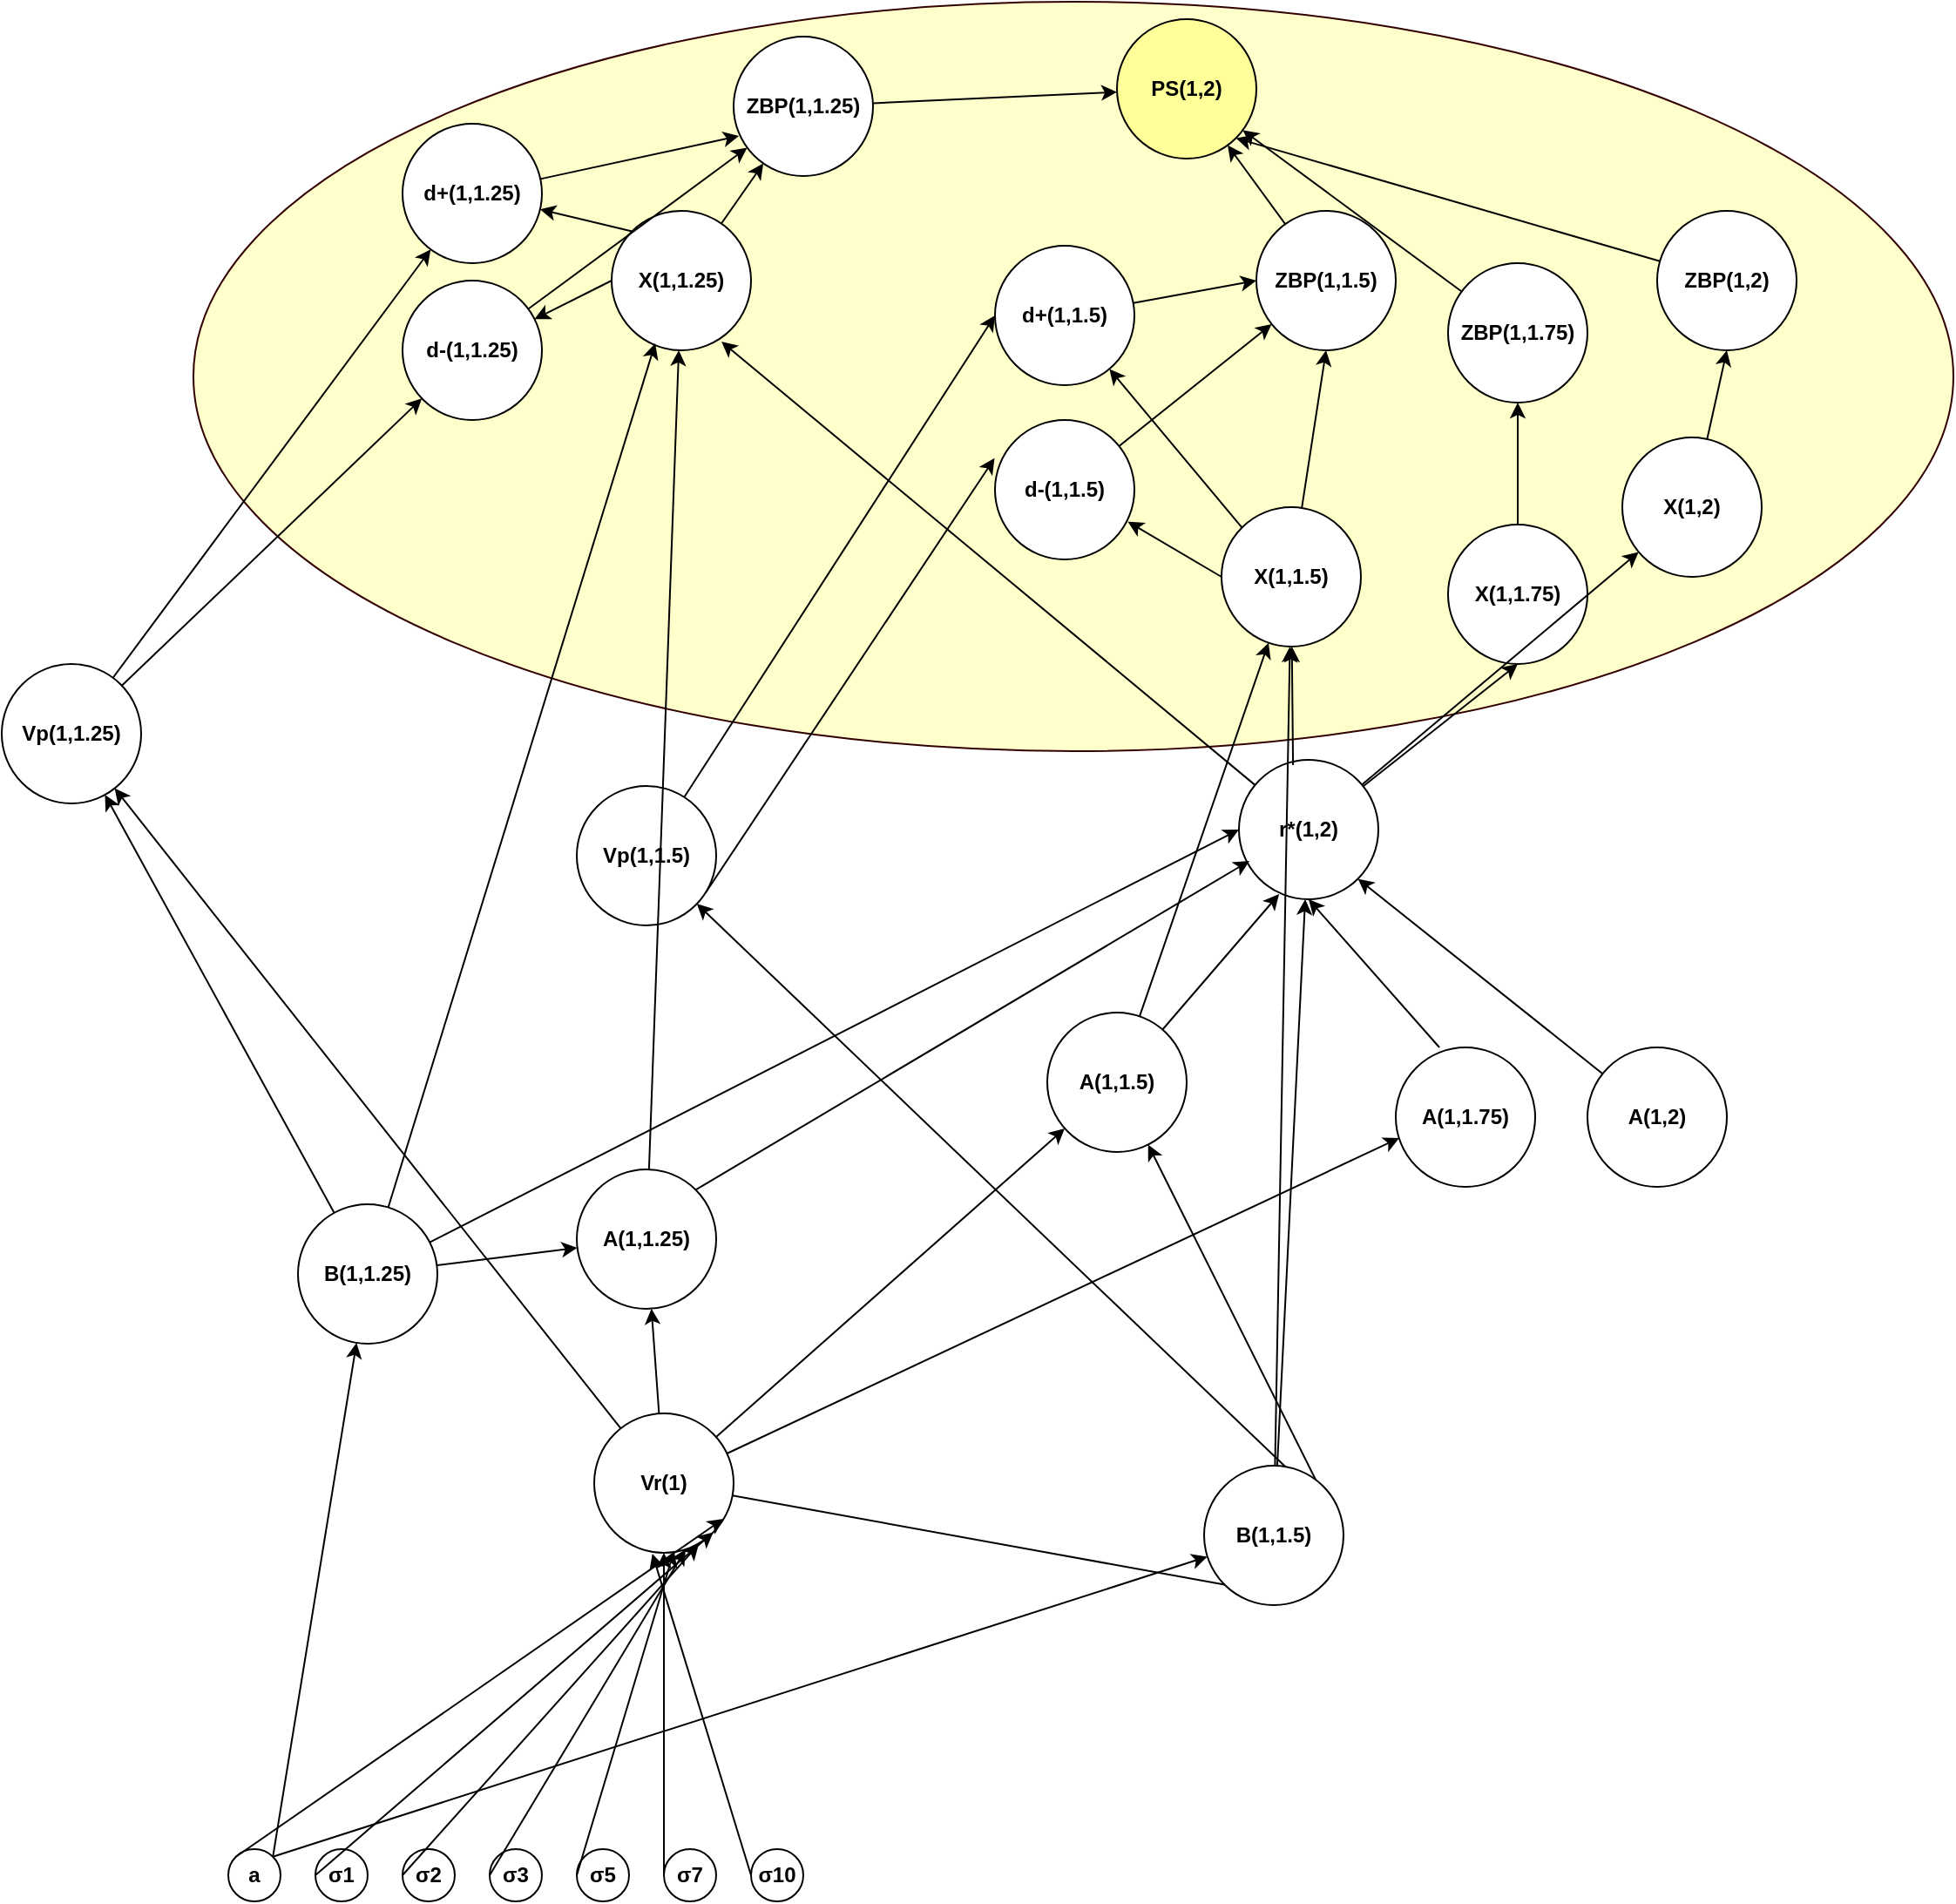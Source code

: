<mxfile version="16.5.6" type="github">
  <diagram id="sQaZvpmD9Vb4IK_bRdnI" name="Page-1">
    <mxGraphModel dx="2782" dy="934" grid="1" gridSize="10" guides="1" tooltips="1" connect="1" arrows="1" fold="1" page="1" pageScale="1" pageWidth="827" pageHeight="1169" math="0" shadow="0">
      <root>
        <mxCell id="0" />
        <mxCell id="1" parent="0" />
        <mxCell id="WPz7rCcN_9NmkIdG12OI-114" value="" style="ellipse;whiteSpace=wrap;html=1;strokeColor=#330000;fillColor=#FFFFCC;" vertex="1" parent="1">
          <mxGeometry x="-150" y="70" width="1010" height="430" as="geometry" />
        </mxCell>
        <mxCell id="WPz7rCcN_9NmkIdG12OI-1" value="PS(1,2)" style="ellipse;whiteSpace=wrap;html=1;aspect=fixed;fontStyle=1;fillColor=#FFFF99;" vertex="1" parent="1">
          <mxGeometry x="380" y="80" width="80" height="80" as="geometry" />
        </mxCell>
        <mxCell id="WPz7rCcN_9NmkIdG12OI-2" value="ZBP(1,1.25)" style="ellipse;whiteSpace=wrap;html=1;aspect=fixed;fontStyle=1" vertex="1" parent="1">
          <mxGeometry x="160" y="90" width="80" height="80" as="geometry" />
        </mxCell>
        <mxCell id="WPz7rCcN_9NmkIdG12OI-3" value="ZBP(1,1.5)" style="ellipse;whiteSpace=wrap;html=1;aspect=fixed;fontStyle=1" vertex="1" parent="1">
          <mxGeometry x="460" y="190" width="80" height="80" as="geometry" />
        </mxCell>
        <mxCell id="WPz7rCcN_9NmkIdG12OI-4" value="ZBP(1,1.75)" style="ellipse;whiteSpace=wrap;html=1;aspect=fixed;fontStyle=1" vertex="1" parent="1">
          <mxGeometry x="570" y="220" width="80" height="80" as="geometry" />
        </mxCell>
        <mxCell id="WPz7rCcN_9NmkIdG12OI-5" value="ZBP(1,2)" style="ellipse;whiteSpace=wrap;html=1;aspect=fixed;fontStyle=1" vertex="1" parent="1">
          <mxGeometry x="690" y="190" width="80" height="80" as="geometry" />
        </mxCell>
        <mxCell id="WPz7rCcN_9NmkIdG12OI-10" value="X(1,1.25)" style="ellipse;whiteSpace=wrap;html=1;aspect=fixed;fontStyle=1" vertex="1" parent="1">
          <mxGeometry x="90" y="190" width="80" height="80" as="geometry" />
        </mxCell>
        <mxCell id="WPz7rCcN_9NmkIdG12OI-11" value="X(1,1.5)" style="ellipse;whiteSpace=wrap;html=1;aspect=fixed;fontStyle=1" vertex="1" parent="1">
          <mxGeometry x="440" y="360" width="80" height="80" as="geometry" />
        </mxCell>
        <mxCell id="WPz7rCcN_9NmkIdG12OI-12" value="X(1,1.75)" style="ellipse;whiteSpace=wrap;html=1;aspect=fixed;fontStyle=1" vertex="1" parent="1">
          <mxGeometry x="570" y="370" width="80" height="80" as="geometry" />
        </mxCell>
        <mxCell id="WPz7rCcN_9NmkIdG12OI-13" value="X(1,2)" style="ellipse;whiteSpace=wrap;html=1;aspect=fixed;fontStyle=1;fillColor=#FFFFFF;" vertex="1" parent="1">
          <mxGeometry x="670" y="320" width="80" height="80" as="geometry" />
        </mxCell>
        <mxCell id="WPz7rCcN_9NmkIdG12OI-18" value="r*(1,2)" style="ellipse;whiteSpace=wrap;html=1;aspect=fixed;fontStyle=1" vertex="1" parent="1">
          <mxGeometry x="450" y="505" width="80" height="80" as="geometry" />
        </mxCell>
        <mxCell id="WPz7rCcN_9NmkIdG12OI-24" value="" style="endArrow=classic;html=1;rounded=0;entryX=0.788;entryY=0.938;entryDx=0;entryDy=0;entryPerimeter=0;" edge="1" parent="1" source="WPz7rCcN_9NmkIdG12OI-18" target="WPz7rCcN_9NmkIdG12OI-10">
          <mxGeometry width="50" height="50" relative="1" as="geometry">
            <mxPoint x="440" y="370" as="sourcePoint" />
            <mxPoint x="390" y="420" as="targetPoint" />
          </mxGeometry>
        </mxCell>
        <mxCell id="WPz7rCcN_9NmkIdG12OI-27" value="" style="endArrow=classic;html=1;rounded=0;entryX=0.5;entryY=1;entryDx=0;entryDy=0;" edge="1" parent="1" source="WPz7rCcN_9NmkIdG12OI-18" target="WPz7rCcN_9NmkIdG12OI-12">
          <mxGeometry width="50" height="50" relative="1" as="geometry">
            <mxPoint x="537.704" y="586.399" as="sourcePoint" />
            <mxPoint x="413.04" y="495.04" as="targetPoint" />
          </mxGeometry>
        </mxCell>
        <mxCell id="WPz7rCcN_9NmkIdG12OI-28" value="" style="endArrow=classic;html=1;rounded=0;exitX=0.388;exitY=0.038;exitDx=0;exitDy=0;exitPerimeter=0;" edge="1" parent="1" source="WPz7rCcN_9NmkIdG12OI-18" target="WPz7rCcN_9NmkIdG12OI-11">
          <mxGeometry width="50" height="50" relative="1" as="geometry">
            <mxPoint x="547.704" y="596.399" as="sourcePoint" />
            <mxPoint x="423.04" y="505.04" as="targetPoint" />
          </mxGeometry>
        </mxCell>
        <mxCell id="WPz7rCcN_9NmkIdG12OI-29" value="" style="endArrow=classic;html=1;rounded=0;" edge="1" parent="1" source="WPz7rCcN_9NmkIdG12OI-18" target="WPz7rCcN_9NmkIdG12OI-13">
          <mxGeometry width="50" height="50" relative="1" as="geometry">
            <mxPoint x="557.704" y="606.399" as="sourcePoint" />
            <mxPoint x="433.04" y="515.04" as="targetPoint" />
          </mxGeometry>
        </mxCell>
        <mxCell id="WPz7rCcN_9NmkIdG12OI-30" value="d+(1,1.25)" style="ellipse;whiteSpace=wrap;html=1;aspect=fixed;fontStyle=1" vertex="1" parent="1">
          <mxGeometry x="-30" y="140" width="80" height="80" as="geometry" />
        </mxCell>
        <mxCell id="WPz7rCcN_9NmkIdG12OI-31" value="d-(1,1.25)" style="ellipse;whiteSpace=wrap;html=1;aspect=fixed;fontStyle=1;direction=south;" vertex="1" parent="1">
          <mxGeometry x="-30" y="230" width="80" height="80" as="geometry" />
        </mxCell>
        <mxCell id="WPz7rCcN_9NmkIdG12OI-32" value="" style="endArrow=classic;html=1;rounded=0;" edge="1" parent="1" source="WPz7rCcN_9NmkIdG12OI-31" target="WPz7rCcN_9NmkIdG12OI-2">
          <mxGeometry width="50" height="50" relative="1" as="geometry">
            <mxPoint x="136.368" y="498.346" as="sourcePoint" />
            <mxPoint x="-60" y="210" as="targetPoint" />
          </mxGeometry>
        </mxCell>
        <mxCell id="WPz7rCcN_9NmkIdG12OI-33" value="" style="endArrow=classic;html=1;rounded=0;entryX=0.038;entryY=0.713;entryDx=0;entryDy=0;entryPerimeter=0;" edge="1" parent="1" source="WPz7rCcN_9NmkIdG12OI-30" target="WPz7rCcN_9NmkIdG12OI-2">
          <mxGeometry width="50" height="50" relative="1" as="geometry">
            <mxPoint x="-98.309" y="526.392" as="sourcePoint" />
            <mxPoint x="-28.284" y="418.284" as="targetPoint" />
          </mxGeometry>
        </mxCell>
        <mxCell id="WPz7rCcN_9NmkIdG12OI-34" value="" style="endArrow=classic;html=1;rounded=0;exitX=0;exitY=0.5;exitDx=0;exitDy=0;" edge="1" parent="1" source="WPz7rCcN_9NmkIdG12OI-10" target="WPz7rCcN_9NmkIdG12OI-31">
          <mxGeometry width="50" height="50" relative="1" as="geometry">
            <mxPoint x="-133.425" y="320.104" as="sourcePoint" />
            <mxPoint x="-26.537" y="199.929" as="targetPoint" />
          </mxGeometry>
        </mxCell>
        <mxCell id="WPz7rCcN_9NmkIdG12OI-35" value="" style="endArrow=classic;html=1;rounded=0;exitX=0;exitY=0;exitDx=0;exitDy=0;" edge="1" parent="1" source="WPz7rCcN_9NmkIdG12OI-10" target="WPz7rCcN_9NmkIdG12OI-30">
          <mxGeometry width="50" height="50" relative="1" as="geometry">
            <mxPoint x="-40" y="390" as="sourcePoint" />
            <mxPoint x="-122.053" y="362.649" as="targetPoint" />
          </mxGeometry>
        </mxCell>
        <mxCell id="WPz7rCcN_9NmkIdG12OI-36" value="Vp(1,1.25)" style="ellipse;whiteSpace=wrap;html=1;aspect=fixed;fontStyle=1" vertex="1" parent="1">
          <mxGeometry x="-260" y="450" width="80" height="80" as="geometry" />
        </mxCell>
        <mxCell id="WPz7rCcN_9NmkIdG12OI-37" value="" style="endArrow=classic;html=1;rounded=0;" edge="1" parent="1" source="WPz7rCcN_9NmkIdG12OI-36" target="WPz7rCcN_9NmkIdG12OI-31">
          <mxGeometry width="50" height="50" relative="1" as="geometry">
            <mxPoint x="-133.425" y="450.174" as="sourcePoint" />
            <mxPoint x="-26.537" y="329.999" as="targetPoint" />
          </mxGeometry>
        </mxCell>
        <mxCell id="WPz7rCcN_9NmkIdG12OI-38" value="" style="endArrow=classic;html=1;rounded=0;" edge="1" parent="1" source="WPz7rCcN_9NmkIdG12OI-36" target="WPz7rCcN_9NmkIdG12OI-30">
          <mxGeometry width="50" height="50" relative="1" as="geometry">
            <mxPoint x="-144.961" y="470.309" as="sourcePoint" />
            <mxPoint x="-155.039" y="389.691" as="targetPoint" />
          </mxGeometry>
        </mxCell>
        <mxCell id="WPz7rCcN_9NmkIdG12OI-41" value="" style="endArrow=classic;html=1;rounded=0;" edge="1" parent="1" source="WPz7rCcN_9NmkIdG12OI-2" target="WPz7rCcN_9NmkIdG12OI-1">
          <mxGeometry width="50" height="50" relative="1" as="geometry">
            <mxPoint x="256.537" y="390.071" as="sourcePoint" />
            <mxPoint x="363.425" y="269.896" as="targetPoint" />
          </mxGeometry>
        </mxCell>
        <mxCell id="WPz7rCcN_9NmkIdG12OI-42" value="" style="endArrow=classic;html=1;rounded=0;" edge="1" parent="1" source="WPz7rCcN_9NmkIdG12OI-3" target="WPz7rCcN_9NmkIdG12OI-1">
          <mxGeometry width="50" height="50" relative="1" as="geometry">
            <mxPoint x="425.023" y="220.677" as="sourcePoint" />
            <mxPoint x="535.034" y="159.426" as="targetPoint" />
          </mxGeometry>
        </mxCell>
        <mxCell id="WPz7rCcN_9NmkIdG12OI-43" value="" style="endArrow=classic;html=1;rounded=0;" edge="1" parent="1" source="WPz7rCcN_9NmkIdG12OI-4" target="WPz7rCcN_9NmkIdG12OI-1">
          <mxGeometry width="50" height="50" relative="1" as="geometry">
            <mxPoint x="530.663" y="281.448" as="sourcePoint" />
            <mxPoint x="559.294" y="178.541" as="targetPoint" />
          </mxGeometry>
        </mxCell>
        <mxCell id="WPz7rCcN_9NmkIdG12OI-44" value="" style="endArrow=classic;html=1;rounded=0;entryX=1;entryY=1;entryDx=0;entryDy=0;" edge="1" parent="1" source="WPz7rCcN_9NmkIdG12OI-5" target="WPz7rCcN_9NmkIdG12OI-1">
          <mxGeometry width="50" height="50" relative="1" as="geometry">
            <mxPoint x="609.337" y="281.448" as="sourcePoint" />
            <mxPoint x="580.706" y="178.541" as="targetPoint" />
          </mxGeometry>
        </mxCell>
        <mxCell id="WPz7rCcN_9NmkIdG12OI-45" value="" style="endArrow=classic;html=1;rounded=0;" edge="1" parent="1" source="WPz7rCcN_9NmkIdG12OI-10" target="WPz7rCcN_9NmkIdG12OI-2">
          <mxGeometry width="50" height="50" relative="1" as="geometry">
            <mxPoint x="-135.897" y="318.077" as="sourcePoint" />
            <mxPoint x="80" y="60" as="targetPoint" />
          </mxGeometry>
        </mxCell>
        <mxCell id="WPz7rCcN_9NmkIdG12OI-46" value="Vr(1)" style="ellipse;whiteSpace=wrap;html=1;aspect=fixed;fontStyle=1" vertex="1" parent="1">
          <mxGeometry x="80" y="880" width="80" height="80" as="geometry" />
        </mxCell>
        <mxCell id="WPz7rCcN_9NmkIdG12OI-48" value="" style="endArrow=classic;html=1;rounded=0;" edge="1" parent="1" source="WPz7rCcN_9NmkIdG12OI-46" target="WPz7rCcN_9NmkIdG12OI-36">
          <mxGeometry width="50" height="50" relative="1" as="geometry">
            <mxPoint x="108.284" y="361.716" as="sourcePoint" />
            <mxPoint x="191.716" y="278.284" as="targetPoint" />
          </mxGeometry>
        </mxCell>
        <mxCell id="WPz7rCcN_9NmkIdG12OI-49" value="" style="endArrow=classic;html=1;rounded=0;" edge="1" parent="1" source="WPz7rCcN_9NmkIdG12OI-47" target="WPz7rCcN_9NmkIdG12OI-36">
          <mxGeometry width="50" height="50" relative="1" as="geometry">
            <mxPoint x="94.95" y="500.32" as="sourcePoint" />
            <mxPoint x="85.287" y="429.649" as="targetPoint" />
          </mxGeometry>
        </mxCell>
        <mxCell id="WPz7rCcN_9NmkIdG12OI-51" value="a" style="ellipse;whiteSpace=wrap;html=1;aspect=fixed;fontStyle=1" vertex="1" parent="1">
          <mxGeometry x="-130" y="1130" width="30" height="30" as="geometry" />
        </mxCell>
        <mxCell id="WPz7rCcN_9NmkIdG12OI-52" value="σ1" style="ellipse;whiteSpace=wrap;html=1;aspect=fixed;fontStyle=1" vertex="1" parent="1">
          <mxGeometry x="-80" y="1130" width="30" height="30" as="geometry" />
        </mxCell>
        <mxCell id="WPz7rCcN_9NmkIdG12OI-53" value="σ2" style="ellipse;whiteSpace=wrap;html=1;aspect=fixed;fontStyle=1" vertex="1" parent="1">
          <mxGeometry x="-30" y="1130" width="30" height="30" as="geometry" />
        </mxCell>
        <mxCell id="WPz7rCcN_9NmkIdG12OI-54" value="σ3" style="ellipse;whiteSpace=wrap;html=1;aspect=fixed;fontStyle=1" vertex="1" parent="1">
          <mxGeometry x="20" y="1130" width="30" height="30" as="geometry" />
        </mxCell>
        <mxCell id="WPz7rCcN_9NmkIdG12OI-55" value="σ5" style="ellipse;whiteSpace=wrap;html=1;aspect=fixed;fontStyle=1" vertex="1" parent="1">
          <mxGeometry x="70" y="1130" width="30" height="30" as="geometry" />
        </mxCell>
        <mxCell id="WPz7rCcN_9NmkIdG12OI-56" value="σ7" style="ellipse;whiteSpace=wrap;html=1;aspect=fixed;fontStyle=1" vertex="1" parent="1">
          <mxGeometry x="120" y="1130" width="30" height="30" as="geometry" />
        </mxCell>
        <mxCell id="WPz7rCcN_9NmkIdG12OI-57" value="σ10" style="ellipse;whiteSpace=wrap;html=1;aspect=fixed;fontStyle=1" vertex="1" parent="1">
          <mxGeometry x="170" y="1130" width="30" height="30" as="geometry" />
        </mxCell>
        <mxCell id="WPz7rCcN_9NmkIdG12OI-60" value="" style="endArrow=classic;html=1;rounded=0;entryX=0.927;entryY=0.756;entryDx=0;entryDy=0;exitX=0;exitY=0;exitDx=0;exitDy=0;entryPerimeter=0;" edge="1" parent="1" source="WPz7rCcN_9NmkIdG12OI-51" target="WPz7rCcN_9NmkIdG12OI-46">
          <mxGeometry width="50" height="50" relative="1" as="geometry">
            <mxPoint x="260" y="650" as="sourcePoint" />
            <mxPoint x="310" y="600" as="targetPoint" />
          </mxGeometry>
        </mxCell>
        <mxCell id="WPz7rCcN_9NmkIdG12OI-61" value="" style="endArrow=classic;html=1;rounded=0;entryX=1;entryY=1;entryDx=0;entryDy=0;exitX=0;exitY=0.5;exitDx=0;exitDy=0;" edge="1" parent="1" source="WPz7rCcN_9NmkIdG12OI-52" target="WPz7rCcN_9NmkIdG12OI-46">
          <mxGeometry width="50" height="50" relative="1" as="geometry">
            <mxPoint x="164.393" y="604.393" as="sourcePoint" />
            <mxPoint x="128.284" y="568.284" as="targetPoint" />
          </mxGeometry>
        </mxCell>
        <mxCell id="WPz7rCcN_9NmkIdG12OI-62" value="" style="endArrow=classic;html=1;rounded=0;exitX=0;exitY=0.5;exitDx=0;exitDy=0;entryX=0.75;entryY=0.938;entryDx=0;entryDy=0;entryPerimeter=0;" edge="1" parent="1" source="WPz7rCcN_9NmkIdG12OI-53" target="WPz7rCcN_9NmkIdG12OI-46">
          <mxGeometry width="50" height="50" relative="1" as="geometry">
            <mxPoint x="160" y="655" as="sourcePoint" />
            <mxPoint x="118.32" y="574.64" as="targetPoint" />
          </mxGeometry>
        </mxCell>
        <mxCell id="WPz7rCcN_9NmkIdG12OI-63" value="" style="endArrow=classic;html=1;rounded=0;entryX=0.656;entryY=0.975;entryDx=0;entryDy=0;exitX=0;exitY=0.5;exitDx=0;exitDy=0;entryPerimeter=0;" edge="1" parent="1" source="WPz7rCcN_9NmkIdG12OI-54" target="WPz7rCcN_9NmkIdG12OI-46">
          <mxGeometry width="50" height="50" relative="1" as="geometry">
            <mxPoint x="160" y="695" as="sourcePoint" />
            <mxPoint x="108.32" y="578.8" as="targetPoint" />
          </mxGeometry>
        </mxCell>
        <mxCell id="WPz7rCcN_9NmkIdG12OI-64" value="" style="endArrow=classic;html=1;rounded=0;entryX=0.573;entryY=0.985;entryDx=0;entryDy=0;exitX=0;exitY=0.5;exitDx=0;exitDy=0;entryPerimeter=0;" edge="1" parent="1" source="WPz7rCcN_9NmkIdG12OI-55" target="WPz7rCcN_9NmkIdG12OI-46">
          <mxGeometry width="50" height="50" relative="1" as="geometry">
            <mxPoint x="170" y="705" as="sourcePoint" />
            <mxPoint x="118.32" y="588.8" as="targetPoint" />
          </mxGeometry>
        </mxCell>
        <mxCell id="WPz7rCcN_9NmkIdG12OI-65" value="" style="endArrow=classic;html=1;rounded=0;entryX=0.5;entryY=1;entryDx=0;entryDy=0;exitX=0;exitY=0.5;exitDx=0;exitDy=0;" edge="1" parent="1" source="WPz7rCcN_9NmkIdG12OI-56" target="WPz7rCcN_9NmkIdG12OI-46">
          <mxGeometry width="50" height="50" relative="1" as="geometry">
            <mxPoint x="180" y="715" as="sourcePoint" />
            <mxPoint x="128.32" y="598.8" as="targetPoint" />
          </mxGeometry>
        </mxCell>
        <mxCell id="WPz7rCcN_9NmkIdG12OI-66" value="" style="endArrow=classic;html=1;rounded=0;entryX=0.417;entryY=1.006;entryDx=0;entryDy=0;exitX=0;exitY=0.5;exitDx=0;exitDy=0;entryPerimeter=0;" edge="1" parent="1" source="WPz7rCcN_9NmkIdG12OI-57" target="WPz7rCcN_9NmkIdG12OI-46">
          <mxGeometry width="50" height="50" relative="1" as="geometry">
            <mxPoint x="190" y="725" as="sourcePoint" />
            <mxPoint x="138.32" y="608.8" as="targetPoint" />
          </mxGeometry>
        </mxCell>
        <mxCell id="WPz7rCcN_9NmkIdG12OI-67" value="" style="endArrow=classic;html=1;rounded=0;exitX=1;exitY=0;exitDx=0;exitDy=0;" edge="1" parent="1" source="WPz7rCcN_9NmkIdG12OI-51" target="WPz7rCcN_9NmkIdG12OI-47">
          <mxGeometry width="50" height="50" relative="1" as="geometry">
            <mxPoint x="164.393" y="604.393" as="sourcePoint" />
            <mxPoint x="84.16" y="530.48" as="targetPoint" />
          </mxGeometry>
        </mxCell>
        <mxCell id="WPz7rCcN_9NmkIdG12OI-68" value="A(1,1.25)" style="ellipse;whiteSpace=wrap;html=1;aspect=fixed;fontStyle=1" vertex="1" parent="1">
          <mxGeometry x="70" y="740" width="80" height="80" as="geometry" />
        </mxCell>
        <mxCell id="WPz7rCcN_9NmkIdG12OI-70" value="" style="endArrow=classic;html=1;rounded=0;entryX=0.313;entryY=0.95;entryDx=0;entryDy=0;entryPerimeter=0;" edge="1" parent="1" source="WPz7rCcN_9NmkIdG12OI-47" target="WPz7rCcN_9NmkIdG12OI-10">
          <mxGeometry width="50" height="50" relative="1" as="geometry">
            <mxPoint x="416.416" y="660.726" as="sourcePoint" />
            <mxPoint x="367.616" y="409.268" as="targetPoint" />
          </mxGeometry>
        </mxCell>
        <mxCell id="WPz7rCcN_9NmkIdG12OI-71" value="" style="endArrow=classic;html=1;rounded=0;entryX=0.075;entryY=0.725;entryDx=0;entryDy=0;entryPerimeter=0;exitX=1;exitY=0;exitDx=0;exitDy=0;" edge="1" parent="1" source="WPz7rCcN_9NmkIdG12OI-68" target="WPz7rCcN_9NmkIdG12OI-18">
          <mxGeometry width="50" height="50" relative="1" as="geometry">
            <mxPoint x="416.416" y="660.726" as="sourcePoint" />
            <mxPoint x="367.616" y="409.268" as="targetPoint" />
          </mxGeometry>
        </mxCell>
        <mxCell id="WPz7rCcN_9NmkIdG12OI-72" value="A(1,1.5)" style="ellipse;whiteSpace=wrap;html=1;aspect=fixed;fontStyle=1" vertex="1" parent="1">
          <mxGeometry x="340" y="650" width="80" height="80" as="geometry" />
        </mxCell>
        <mxCell id="WPz7rCcN_9NmkIdG12OI-73" value="A(1,1.75)" style="ellipse;whiteSpace=wrap;html=1;aspect=fixed;fontStyle=1" vertex="1" parent="1">
          <mxGeometry x="540" y="670" width="80" height="80" as="geometry" />
        </mxCell>
        <mxCell id="WPz7rCcN_9NmkIdG12OI-74" value="A(1,2)" style="ellipse;whiteSpace=wrap;html=1;aspect=fixed;fontStyle=1" vertex="1" parent="1">
          <mxGeometry x="650" y="670" width="80" height="80" as="geometry" />
        </mxCell>
        <mxCell id="WPz7rCcN_9NmkIdG12OI-76" value="" style="endArrow=classic;html=1;rounded=0;entryX=0.288;entryY=0.963;entryDx=0;entryDy=0;entryPerimeter=0;" edge="1" parent="1" source="WPz7rCcN_9NmkIdG12OI-72" target="WPz7rCcN_9NmkIdG12OI-18">
          <mxGeometry width="50" height="50" relative="1" as="geometry">
            <mxPoint x="452.284" y="671.716" as="sourcePoint" />
            <mxPoint x="526" y="608" as="targetPoint" />
          </mxGeometry>
        </mxCell>
        <mxCell id="WPz7rCcN_9NmkIdG12OI-77" value="" style="endArrow=classic;html=1;rounded=0;exitX=0.313;exitY=0;exitDx=0;exitDy=0;exitPerimeter=0;entryX=0.5;entryY=1;entryDx=0;entryDy=0;" edge="1" parent="1" source="WPz7rCcN_9NmkIdG12OI-73" target="WPz7rCcN_9NmkIdG12OI-18">
          <mxGeometry width="50" height="50" relative="1" as="geometry">
            <mxPoint x="514.594" y="731.428" as="sourcePoint" />
            <mxPoint x="540" y="650" as="targetPoint" />
          </mxGeometry>
        </mxCell>
        <mxCell id="WPz7rCcN_9NmkIdG12OI-78" value="" style="endArrow=classic;html=1;rounded=0;entryX=1;entryY=1;entryDx=0;entryDy=0;" edge="1" parent="1" source="WPz7rCcN_9NmkIdG12OI-74" target="WPz7rCcN_9NmkIdG12OI-18">
          <mxGeometry width="50" height="50" relative="1" as="geometry">
            <mxPoint x="575.04" y="680" as="sourcePoint" />
            <mxPoint x="560" y="630" as="targetPoint" />
          </mxGeometry>
        </mxCell>
        <mxCell id="WPz7rCcN_9NmkIdG12OI-80" value="" style="endArrow=classic;html=1;rounded=0;" edge="1" parent="1" source="WPz7rCcN_9NmkIdG12OI-47" target="WPz7rCcN_9NmkIdG12OI-68">
          <mxGeometry width="50" height="50" relative="1" as="geometry">
            <mxPoint x="257.2" y="500.671" as="sourcePoint" />
            <mxPoint x="345.04" y="406" as="targetPoint" />
          </mxGeometry>
        </mxCell>
        <mxCell id="WPz7rCcN_9NmkIdG12OI-81" value="" style="endArrow=classic;html=1;rounded=0;" edge="1" parent="1" source="WPz7rCcN_9NmkIdG12OI-46" target="WPz7rCcN_9NmkIdG12OI-68">
          <mxGeometry width="50" height="50" relative="1" as="geometry">
            <mxPoint x="260.069" y="556.379" as="sourcePoint" />
            <mxPoint x="393.916" y="673.638" as="targetPoint" />
          </mxGeometry>
        </mxCell>
        <mxCell id="WPz7rCcN_9NmkIdG12OI-83" value="" style="endArrow=classic;html=1;rounded=0;exitX=0.5;exitY=0;exitDx=0;exitDy=0;entryX=0.5;entryY=1;entryDx=0;entryDy=0;" edge="1" parent="1" source="WPz7rCcN_9NmkIdG12OI-12" target="WPz7rCcN_9NmkIdG12OI-4">
          <mxGeometry width="50" height="50" relative="1" as="geometry">
            <mxPoint x="621.64" y="280.034" as="sourcePoint" />
            <mxPoint x="660" y="160" as="targetPoint" />
          </mxGeometry>
        </mxCell>
        <mxCell id="WPz7rCcN_9NmkIdG12OI-84" value="" style="endArrow=classic;html=1;rounded=0;entryX=0.5;entryY=1;entryDx=0;entryDy=0;" edge="1" parent="1" source="WPz7rCcN_9NmkIdG12OI-13" target="WPz7rCcN_9NmkIdG12OI-5">
          <mxGeometry width="50" height="50" relative="1" as="geometry">
            <mxPoint x="620" y="400" as="sourcePoint" />
            <mxPoint x="620" y="360" as="targetPoint" />
          </mxGeometry>
        </mxCell>
        <mxCell id="WPz7rCcN_9NmkIdG12OI-85" value="" style="endArrow=classic;html=1;rounded=0;entryX=0.5;entryY=1;entryDx=0;entryDy=0;" edge="1" parent="1" source="WPz7rCcN_9NmkIdG12OI-11" target="WPz7rCcN_9NmkIdG12OI-3">
          <mxGeometry width="50" height="50" relative="1" as="geometry">
            <mxPoint x="711.22" y="400.976" as="sourcePoint" />
            <mxPoint x="702" y="359.04" as="targetPoint" />
          </mxGeometry>
        </mxCell>
        <mxCell id="WPz7rCcN_9NmkIdG12OI-91" value="" style="endArrow=classic;html=1;rounded=0;" edge="1" parent="1" source="WPz7rCcN_9NmkIdG12OI-46" target="WPz7rCcN_9NmkIdG12OI-72">
          <mxGeometry width="50" height="50" relative="1" as="geometry">
            <mxPoint x="247.507" y="824.035" as="sourcePoint" />
            <mxPoint x="322.432" y="670.935" as="targetPoint" />
          </mxGeometry>
        </mxCell>
        <mxCell id="WPz7rCcN_9NmkIdG12OI-92" value="" style="endArrow=classic;html=1;rounded=0;entryX=0.025;entryY=0.65;entryDx=0;entryDy=0;entryPerimeter=0;" edge="1" parent="1" source="WPz7rCcN_9NmkIdG12OI-46" target="WPz7rCcN_9NmkIdG12OI-73">
          <mxGeometry width="50" height="50" relative="1" as="geometry">
            <mxPoint x="263.311" y="837.856" as="sourcePoint" />
            <mxPoint x="406.718" y="742.188" as="targetPoint" />
          </mxGeometry>
        </mxCell>
        <mxCell id="WPz7rCcN_9NmkIdG12OI-95" value="d+(1,1.5)" style="ellipse;whiteSpace=wrap;html=1;aspect=fixed;fontStyle=1" vertex="1" parent="1">
          <mxGeometry x="310" y="210" width="80" height="80" as="geometry" />
        </mxCell>
        <mxCell id="WPz7rCcN_9NmkIdG12OI-96" value="d-(1,1.5)" style="ellipse;whiteSpace=wrap;html=1;aspect=fixed;fontStyle=1;direction=south;" vertex="1" parent="1">
          <mxGeometry x="310" y="310" width="80" height="80" as="geometry" />
        </mxCell>
        <mxCell id="WPz7rCcN_9NmkIdG12OI-99" value="" style="endArrow=classic;html=1;rounded=0;" edge="1" parent="1" source="WPz7rCcN_9NmkIdG12OI-96" target="WPz7rCcN_9NmkIdG12OI-3">
          <mxGeometry width="50" height="50" relative="1" as="geometry">
            <mxPoint x="502.901" y="370.105" as="sourcePoint" />
            <mxPoint x="510" y="280" as="targetPoint" />
          </mxGeometry>
        </mxCell>
        <mxCell id="WPz7rCcN_9NmkIdG12OI-100" value="" style="endArrow=classic;html=1;rounded=0;entryX=0;entryY=0.5;entryDx=0;entryDy=0;" edge="1" parent="1" source="WPz7rCcN_9NmkIdG12OI-95" target="WPz7rCcN_9NmkIdG12OI-3">
          <mxGeometry width="50" height="50" relative="1" as="geometry">
            <mxPoint x="391.235" y="335.012" as="sourcePoint" />
            <mxPoint x="478.693" y="264.898" as="targetPoint" />
          </mxGeometry>
        </mxCell>
        <mxCell id="WPz7rCcN_9NmkIdG12OI-101" value="" style="endArrow=classic;html=1;rounded=0;exitX=0;exitY=0;exitDx=0;exitDy=0;" edge="1" parent="1" source="WPz7rCcN_9NmkIdG12OI-11" target="WPz7rCcN_9NmkIdG12OI-95">
          <mxGeometry width="50" height="50" relative="1" as="geometry">
            <mxPoint x="391.235" y="335.012" as="sourcePoint" />
            <mxPoint x="478.693" y="264.898" as="targetPoint" />
          </mxGeometry>
        </mxCell>
        <mxCell id="WPz7rCcN_9NmkIdG12OI-102" value="" style="endArrow=classic;html=1;rounded=0;exitX=0;exitY=0.5;exitDx=0;exitDy=0;entryX=0.729;entryY=0.047;entryDx=0;entryDy=0;entryPerimeter=0;" edge="1" parent="1" source="WPz7rCcN_9NmkIdG12OI-11" target="WPz7rCcN_9NmkIdG12OI-96">
          <mxGeometry width="50" height="50" relative="1" as="geometry">
            <mxPoint x="471.716" y="381.716" as="sourcePoint" />
            <mxPoint x="386.964" y="289.546" as="targetPoint" />
          </mxGeometry>
        </mxCell>
        <mxCell id="WPz7rCcN_9NmkIdG12OI-103" value="" style="endArrow=classic;html=1;rounded=0;entryX=0;entryY=0.5;entryDx=0;entryDy=0;" edge="1" parent="1" source="WPz7rCcN_9NmkIdG12OI-97" target="WPz7rCcN_9NmkIdG12OI-95">
          <mxGeometry width="50" height="50" relative="1" as="geometry">
            <mxPoint x="399.348" y="252.807" as="sourcePoint" />
            <mxPoint x="470" y="240" as="targetPoint" />
          </mxGeometry>
        </mxCell>
        <mxCell id="WPz7rCcN_9NmkIdG12OI-104" value="" style="endArrow=classic;html=1;rounded=0;entryX=0.274;entryY=1.003;entryDx=0;entryDy=0;entryPerimeter=0;exitX=0.924;exitY=0.766;exitDx=0;exitDy=0;exitPerimeter=0;" edge="1" parent="1" source="WPz7rCcN_9NmkIdG12OI-97" target="WPz7rCcN_9NmkIdG12OI-96">
          <mxGeometry width="50" height="50" relative="1" as="geometry">
            <mxPoint x="258.375" y="278.713" as="sourcePoint" />
            <mxPoint x="320" y="260" as="targetPoint" />
          </mxGeometry>
        </mxCell>
        <mxCell id="WPz7rCcN_9NmkIdG12OI-107" value="" style="endArrow=classic;html=1;rounded=0;exitX=0.6;exitY=0.024;exitDx=0;exitDy=0;exitPerimeter=0;" edge="1" parent="1" source="WPz7rCcN_9NmkIdG12OI-106" target="WPz7rCcN_9NmkIdG12OI-97">
          <mxGeometry width="50" height="50" relative="1" as="geometry">
            <mxPoint x="-69.576" y="680.002" as="sourcePoint" />
            <mxPoint x="-64.96" y="276" as="targetPoint" />
          </mxGeometry>
        </mxCell>
        <mxCell id="WPz7rCcN_9NmkIdG12OI-108" value="" style="endArrow=classic;html=1;rounded=0;" edge="1" parent="1" source="WPz7rCcN_9NmkIdG12OI-106" target="WPz7rCcN_9NmkIdG12OI-11">
          <mxGeometry width="50" height="50" relative="1" as="geometry">
            <mxPoint x="88" y="781.92" as="sourcePoint" />
            <mxPoint x="209.647" y="328.637" as="targetPoint" />
          </mxGeometry>
        </mxCell>
        <mxCell id="WPz7rCcN_9NmkIdG12OI-109" value="" style="endArrow=classic;html=1;rounded=0;exitX=1;exitY=0.5;exitDx=0;exitDy=0;" edge="1" parent="1" source="WPz7rCcN_9NmkIdG12OI-106" target="WPz7rCcN_9NmkIdG12OI-72">
          <mxGeometry width="50" height="50" relative="1" as="geometry">
            <mxPoint x="108.627" y="792.063" as="sourcePoint" />
            <mxPoint x="471.357" y="437.921" as="targetPoint" />
          </mxGeometry>
        </mxCell>
        <mxCell id="WPz7rCcN_9NmkIdG12OI-110" value="" style="endArrow=classic;html=1;rounded=0;exitX=1;exitY=0;exitDx=0;exitDy=0;" edge="1" parent="1" source="WPz7rCcN_9NmkIdG12OI-51" target="WPz7rCcN_9NmkIdG12OI-106">
          <mxGeometry width="50" height="50" relative="1" as="geometry">
            <mxPoint x="-94.393" y="1144.393" as="sourcePoint" />
            <mxPoint x="-72.219" y="759.938" as="targetPoint" />
          </mxGeometry>
        </mxCell>
        <mxCell id="WPz7rCcN_9NmkIdG12OI-111" value="" style="endArrow=classic;html=1;rounded=0;entryX=0;entryY=0.5;entryDx=0;entryDy=0;" edge="1" parent="1" source="WPz7rCcN_9NmkIdG12OI-47" target="WPz7rCcN_9NmkIdG12OI-18">
          <mxGeometry width="50" height="50" relative="1" as="geometry">
            <mxPoint x="-220.838" y="751.855" as="sourcePoint" />
            <mxPoint x="300.837" y="643.14" as="targetPoint" />
          </mxGeometry>
        </mxCell>
        <mxCell id="WPz7rCcN_9NmkIdG12OI-112" value="" style="endArrow=classic;html=1;rounded=0;" edge="1" parent="1" source="WPz7rCcN_9NmkIdG12OI-106" target="WPz7rCcN_9NmkIdG12OI-18">
          <mxGeometry width="50" height="50" relative="1" as="geometry">
            <mxPoint x="-220.911" y="751.51" as="sourcePoint" />
            <mxPoint x="520" y="590.0" as="targetPoint" />
          </mxGeometry>
        </mxCell>
        <mxCell id="WPz7rCcN_9NmkIdG12OI-97" value="Vp(1,1.5)" style="ellipse;whiteSpace=wrap;html=1;aspect=fixed;fontStyle=1" vertex="1" parent="1">
          <mxGeometry x="70" y="520" width="80" height="80" as="geometry" />
        </mxCell>
        <mxCell id="WPz7rCcN_9NmkIdG12OI-106" value="B(1,1.5)" style="ellipse;whiteSpace=wrap;html=1;aspect=fixed;fontStyle=1" vertex="1" parent="1">
          <mxGeometry x="430" y="910" width="80" height="80" as="geometry" />
        </mxCell>
        <mxCell id="WPz7rCcN_9NmkIdG12OI-118" value="" style="endArrow=none;html=1;rounded=0;entryX=0;entryY=1;entryDx=0;entryDy=0;" edge="1" parent="1" source="WPz7rCcN_9NmkIdG12OI-46" target="WPz7rCcN_9NmkIdG12OI-106">
          <mxGeometry width="50" height="50" relative="1" as="geometry">
            <mxPoint x="283.003" y="997.399" as="sourcePoint" />
            <mxPoint x="661.716" y="738.284" as="targetPoint" />
          </mxGeometry>
        </mxCell>
        <mxCell id="WPz7rCcN_9NmkIdG12OI-47" value="B(1,1.25)" style="ellipse;whiteSpace=wrap;html=1;aspect=fixed;fontStyle=1" vertex="1" parent="1">
          <mxGeometry x="-90" y="760" width="80" height="80" as="geometry" />
        </mxCell>
        <mxCell id="WPz7rCcN_9NmkIdG12OI-121" value="" style="endArrow=classic;html=1;rounded=0;" edge="1" parent="1" source="WPz7rCcN_9NmkIdG12OI-68" target="WPz7rCcN_9NmkIdG12OI-10">
          <mxGeometry width="50" height="50" relative="1" as="geometry">
            <mxPoint x="153.92" y="591.28" as="sourcePoint" />
            <mxPoint x="319.76" y="341.92" as="targetPoint" />
          </mxGeometry>
        </mxCell>
        <mxCell id="WPz7rCcN_9NmkIdG12OI-122" value="" style="endArrow=classic;html=1;rounded=0;" edge="1" parent="1" source="WPz7rCcN_9NmkIdG12OI-72" target="WPz7rCcN_9NmkIdG12OI-11">
          <mxGeometry width="50" height="50" relative="1" as="geometry">
            <mxPoint x="287.104" y="672.136" as="sourcePoint" />
            <mxPoint x="152.905" y="277.861" as="targetPoint" />
          </mxGeometry>
        </mxCell>
      </root>
    </mxGraphModel>
  </diagram>
</mxfile>
